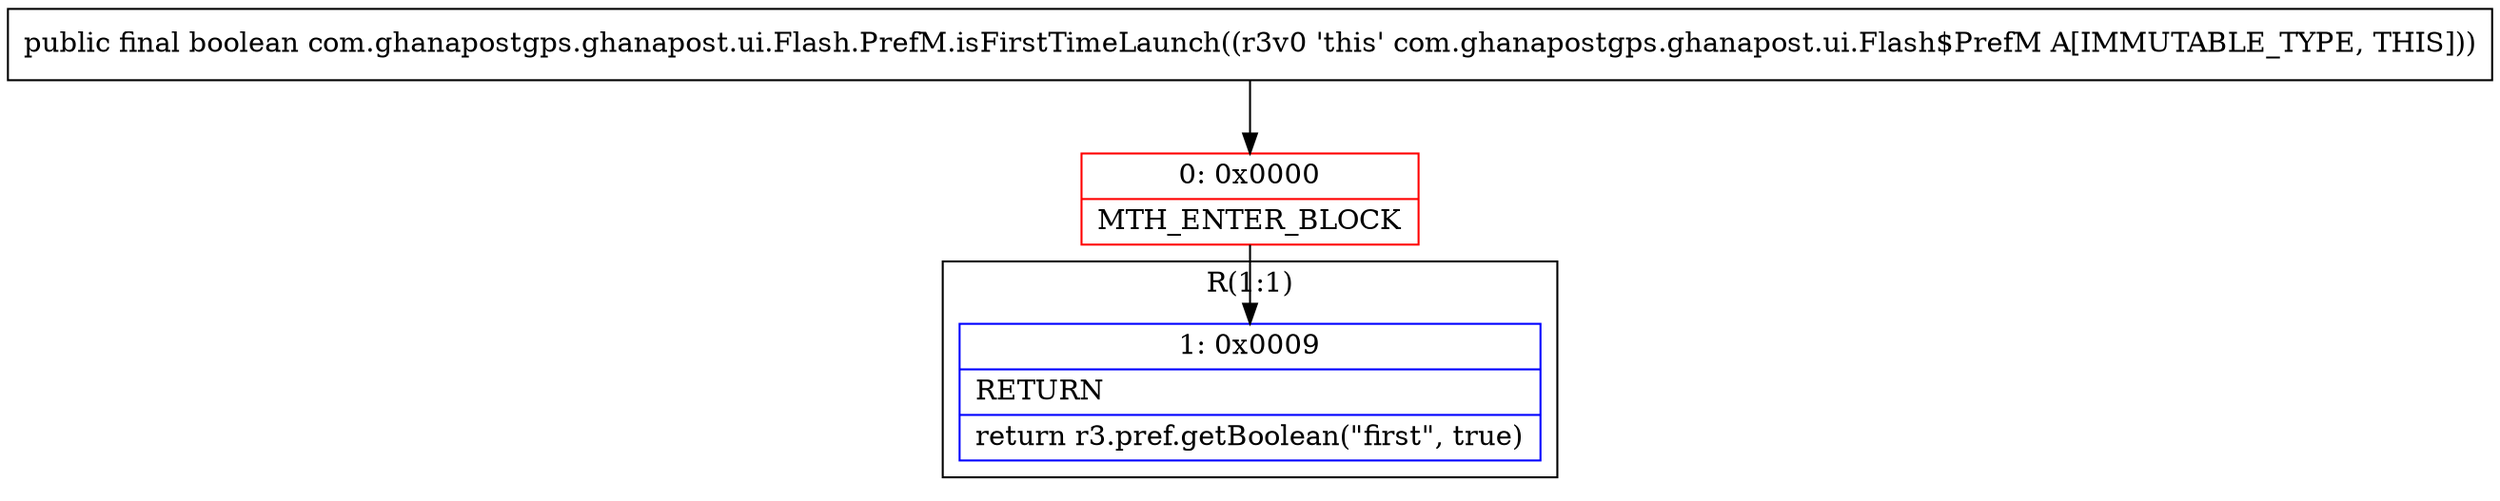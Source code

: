 digraph "CFG forcom.ghanapostgps.ghanapost.ui.Flash.PrefM.isFirstTimeLaunch()Z" {
subgraph cluster_Region_655690737 {
label = "R(1:1)";
node [shape=record,color=blue];
Node_1 [shape=record,label="{1\:\ 0x0009|RETURN\l|return r3.pref.getBoolean(\"first\", true)\l}"];
}
Node_0 [shape=record,color=red,label="{0\:\ 0x0000|MTH_ENTER_BLOCK\l}"];
MethodNode[shape=record,label="{public final boolean com.ghanapostgps.ghanapost.ui.Flash.PrefM.isFirstTimeLaunch((r3v0 'this' com.ghanapostgps.ghanapost.ui.Flash$PrefM A[IMMUTABLE_TYPE, THIS])) }"];
MethodNode -> Node_0;
Node_0 -> Node_1;
}

